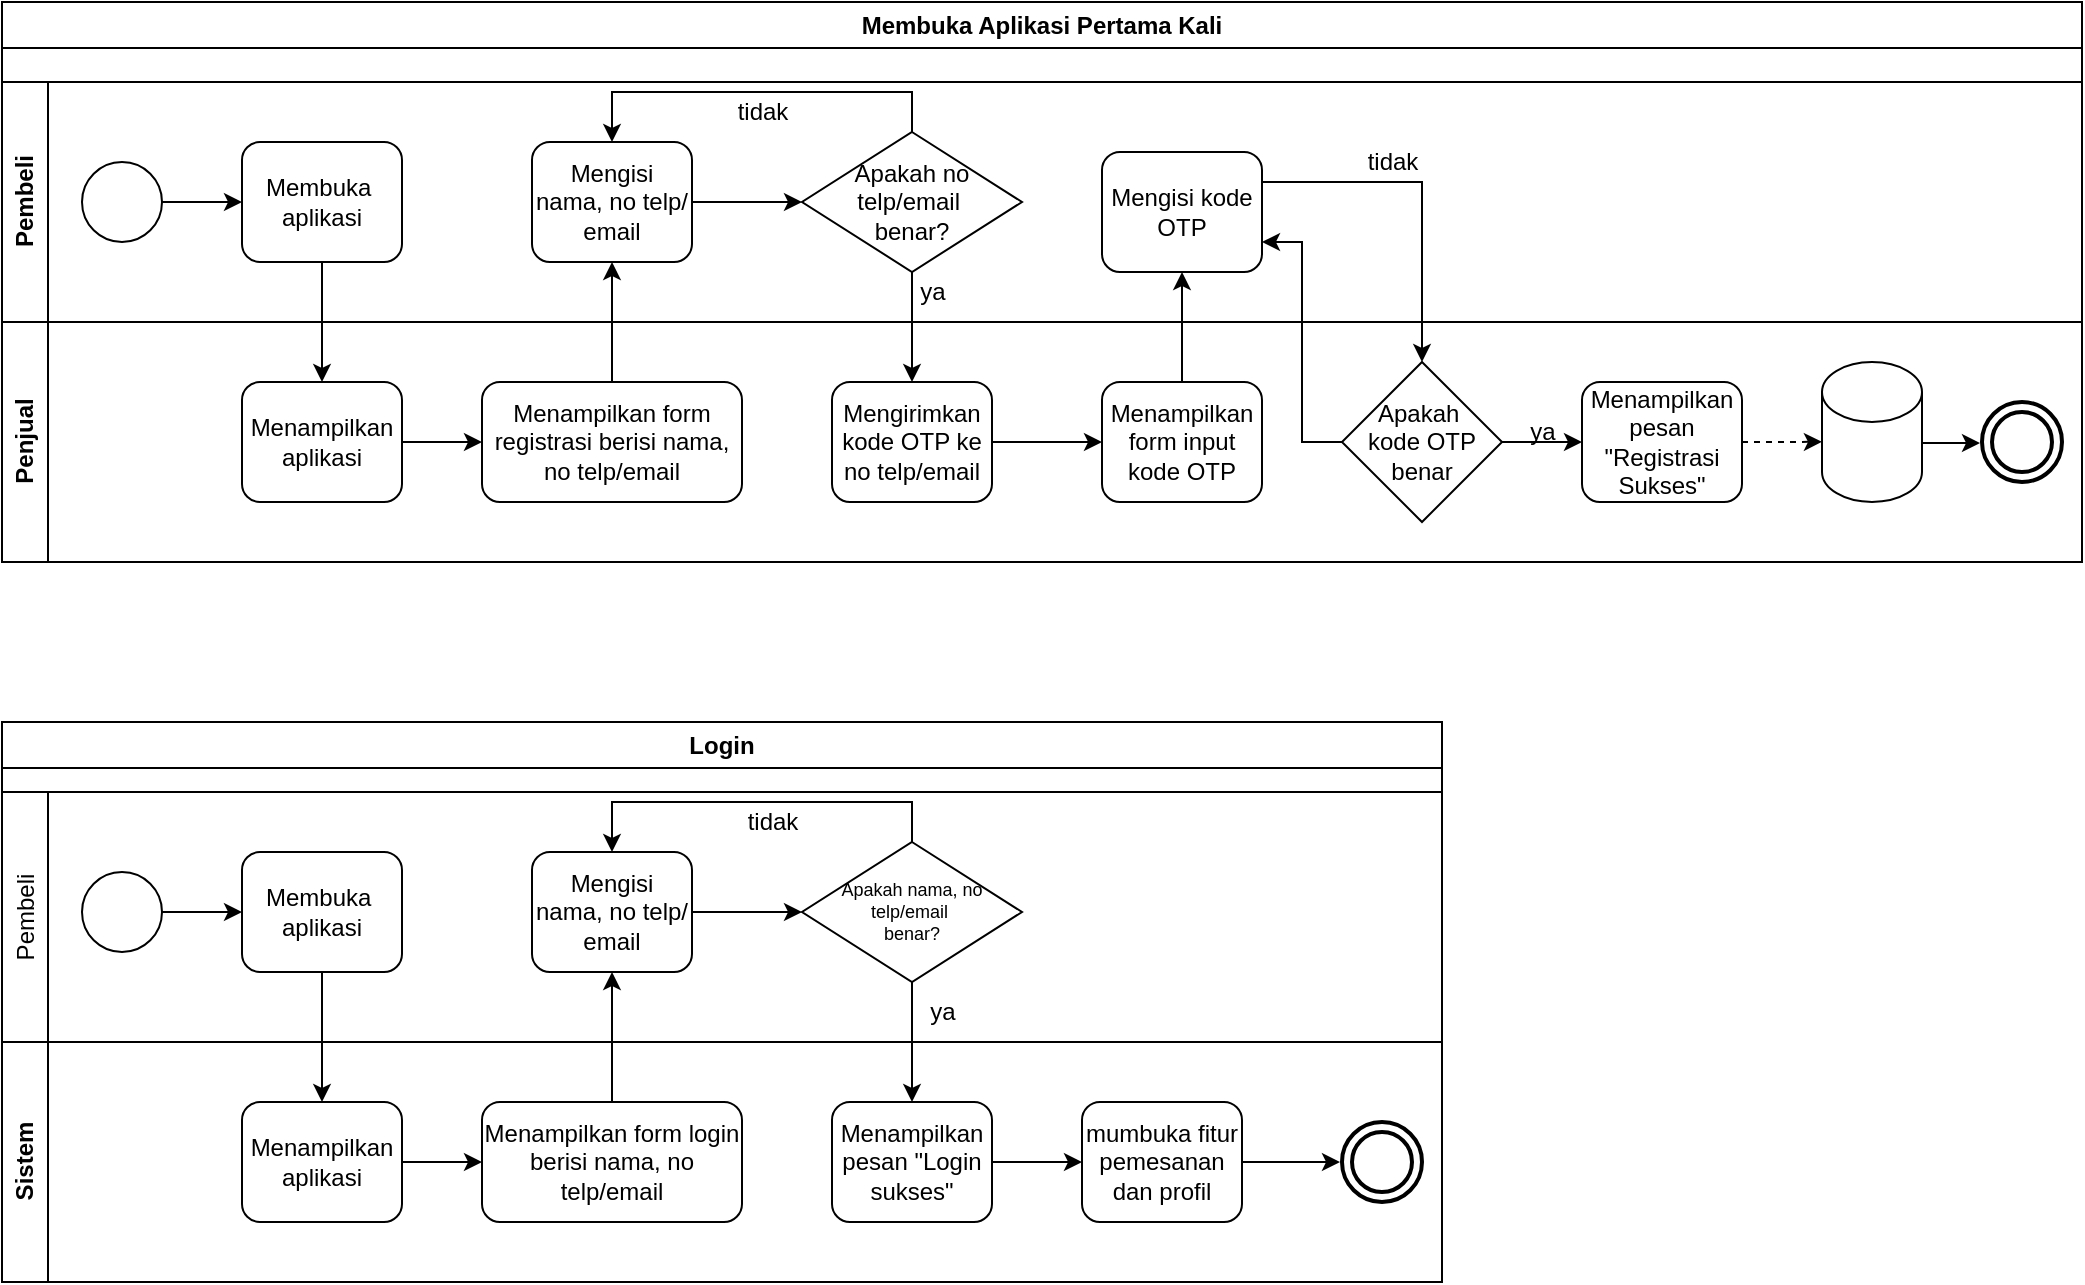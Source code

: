 <mxfile version="26.0.4">
  <diagram name="Halaman-1" id="dJWml7e_3UsgryPbaNAH">
    <mxGraphModel dx="1477" dy="674" grid="1" gridSize="10" guides="1" tooltips="1" connect="1" arrows="1" fold="1" page="1" pageScale="10" pageWidth="827" pageHeight="1169" math="0" shadow="0">
      <root>
        <mxCell id="0" />
        <mxCell id="1" parent="0" />
        <mxCell id="1x1_cKniDCLI9DL_jRmz-61" value="Membuka Aplikasi Pertama Kali" style="swimlane;whiteSpace=wrap;html=1;" parent="1" vertex="1">
          <mxGeometry width="1040" height="280" as="geometry" />
        </mxCell>
        <mxCell id="1x1_cKniDCLI9DL_jRmz-62" value="Pembeli" style="swimlane;horizontal=0;whiteSpace=wrap;html=1;" parent="1x1_cKniDCLI9DL_jRmz-61" vertex="1">
          <mxGeometry y="40" width="1040" height="120" as="geometry" />
        </mxCell>
        <mxCell id="v4LzWEk5CZVGfWKohJ5e-2" style="edgeStyle=orthogonalEdgeStyle;rounded=0;orthogonalLoop=1;jettySize=auto;html=1;exitX=1;exitY=0.5;exitDx=0;exitDy=0;entryX=0;entryY=0.5;entryDx=0;entryDy=0;" edge="1" parent="1x1_cKniDCLI9DL_jRmz-62" source="1x1_cKniDCLI9DL_jRmz-66" target="1x1_cKniDCLI9DL_jRmz-67">
          <mxGeometry relative="1" as="geometry" />
        </mxCell>
        <mxCell id="1x1_cKniDCLI9DL_jRmz-66" value="" style="ellipse;whiteSpace=wrap;html=1;aspect=fixed;" parent="1x1_cKniDCLI9DL_jRmz-62" vertex="1">
          <mxGeometry x="40" y="40" width="40" height="40" as="geometry" />
        </mxCell>
        <mxCell id="1x1_cKniDCLI9DL_jRmz-67" value="Membuka&amp;nbsp;&lt;div&gt;aplikasi&lt;/div&gt;" style="rounded=1;whiteSpace=wrap;html=1;" parent="1x1_cKniDCLI9DL_jRmz-62" vertex="1">
          <mxGeometry x="120" y="30" width="80" height="60" as="geometry" />
        </mxCell>
        <mxCell id="1x1_cKniDCLI9DL_jRmz-81" style="edgeStyle=orthogonalEdgeStyle;rounded=0;orthogonalLoop=1;jettySize=auto;html=1;exitX=1;exitY=0.5;exitDx=0;exitDy=0;entryX=0;entryY=0.5;entryDx=0;entryDy=0;" parent="1x1_cKniDCLI9DL_jRmz-62" source="1x1_cKniDCLI9DL_jRmz-72" target="1x1_cKniDCLI9DL_jRmz-77" edge="1">
          <mxGeometry relative="1" as="geometry" />
        </mxCell>
        <mxCell id="1x1_cKniDCLI9DL_jRmz-72" value="Mengisi nama, no telp/ email" style="rounded=1;whiteSpace=wrap;html=1;" parent="1x1_cKniDCLI9DL_jRmz-62" vertex="1">
          <mxGeometry x="265" y="30" width="80" height="60" as="geometry" />
        </mxCell>
        <mxCell id="1x1_cKniDCLI9DL_jRmz-78" style="edgeStyle=orthogonalEdgeStyle;rounded=0;orthogonalLoop=1;jettySize=auto;html=1;exitX=0.5;exitY=0;exitDx=0;exitDy=0;entryX=0.5;entryY=0;entryDx=0;entryDy=0;" parent="1x1_cKniDCLI9DL_jRmz-62" source="1x1_cKniDCLI9DL_jRmz-77" target="1x1_cKniDCLI9DL_jRmz-72" edge="1">
          <mxGeometry relative="1" as="geometry" />
        </mxCell>
        <mxCell id="1x1_cKniDCLI9DL_jRmz-77" value="Apakah no telp/email&amp;nbsp;&lt;div&gt;benar?&lt;/div&gt;" style="rhombus;whiteSpace=wrap;html=1;" parent="1x1_cKniDCLI9DL_jRmz-62" vertex="1">
          <mxGeometry x="400" y="25" width="110" height="70" as="geometry" />
        </mxCell>
        <mxCell id="1x1_cKniDCLI9DL_jRmz-85" value="Mengisi kode OTP" style="rounded=1;whiteSpace=wrap;html=1;" parent="1x1_cKniDCLI9DL_jRmz-62" vertex="1">
          <mxGeometry x="550" y="35" width="80" height="60" as="geometry" />
        </mxCell>
        <mxCell id="v4LzWEk5CZVGfWKohJ5e-10" value="ya" style="text;html=1;align=center;verticalAlign=middle;resizable=0;points=[];autosize=1;strokeColor=none;fillColor=none;" vertex="1" parent="1x1_cKniDCLI9DL_jRmz-62">
          <mxGeometry x="445" y="90" width="40" height="30" as="geometry" />
        </mxCell>
        <mxCell id="v4LzWEk5CZVGfWKohJ5e-11" value="tidak" style="text;html=1;align=center;verticalAlign=middle;resizable=0;points=[];autosize=1;strokeColor=none;fillColor=none;" vertex="1" parent="1x1_cKniDCLI9DL_jRmz-62">
          <mxGeometry x="355" width="50" height="30" as="geometry" />
        </mxCell>
        <mxCell id="v4LzWEk5CZVGfWKohJ5e-13" value="tidak" style="text;html=1;align=center;verticalAlign=middle;resizable=0;points=[];autosize=1;strokeColor=none;fillColor=none;" vertex="1" parent="1x1_cKniDCLI9DL_jRmz-62">
          <mxGeometry x="670" y="25" width="50" height="30" as="geometry" />
        </mxCell>
        <mxCell id="1x1_cKniDCLI9DL_jRmz-64" value="Penjual" style="swimlane;horizontal=0;whiteSpace=wrap;html=1;" parent="1x1_cKniDCLI9DL_jRmz-61" vertex="1">
          <mxGeometry y="160" width="1040" height="120" as="geometry" />
        </mxCell>
        <mxCell id="1x1_cKniDCLI9DL_jRmz-80" style="edgeStyle=orthogonalEdgeStyle;rounded=0;orthogonalLoop=1;jettySize=auto;html=1;exitX=1;exitY=0.5;exitDx=0;exitDy=0;entryX=0;entryY=0.5;entryDx=0;entryDy=0;" parent="1x1_cKniDCLI9DL_jRmz-64" source="1x1_cKniDCLI9DL_jRmz-69" target="1x1_cKniDCLI9DL_jRmz-71" edge="1">
          <mxGeometry relative="1" as="geometry" />
        </mxCell>
        <mxCell id="1x1_cKniDCLI9DL_jRmz-69" value="Menampilkan aplikasi" style="rounded=1;whiteSpace=wrap;html=1;" parent="1x1_cKniDCLI9DL_jRmz-64" vertex="1">
          <mxGeometry x="120" y="30" width="80" height="60" as="geometry" />
        </mxCell>
        <mxCell id="1x1_cKniDCLI9DL_jRmz-71" value="Menampilkan form registrasi berisi nama, no telp/email" style="rounded=1;whiteSpace=wrap;html=1;" parent="1x1_cKniDCLI9DL_jRmz-64" vertex="1">
          <mxGeometry x="240" y="30" width="130" height="60" as="geometry" />
        </mxCell>
        <mxCell id="1x1_cKniDCLI9DL_jRmz-84" style="edgeStyle=orthogonalEdgeStyle;rounded=0;orthogonalLoop=1;jettySize=auto;html=1;exitX=1;exitY=0.5;exitDx=0;exitDy=0;entryX=0;entryY=0.5;entryDx=0;entryDy=0;" parent="1x1_cKniDCLI9DL_jRmz-64" source="1x1_cKniDCLI9DL_jRmz-73" target="1x1_cKniDCLI9DL_jRmz-83" edge="1">
          <mxGeometry relative="1" as="geometry" />
        </mxCell>
        <mxCell id="1x1_cKniDCLI9DL_jRmz-73" value="Mengirimkan kode OTP ke no telp/email" style="rounded=1;whiteSpace=wrap;html=1;" parent="1x1_cKniDCLI9DL_jRmz-64" vertex="1">
          <mxGeometry x="415" y="30" width="80" height="60" as="geometry" />
        </mxCell>
        <mxCell id="1x1_cKniDCLI9DL_jRmz-83" value="Menampilkan form input kode OTP" style="rounded=1;whiteSpace=wrap;html=1;" parent="1x1_cKniDCLI9DL_jRmz-64" vertex="1">
          <mxGeometry x="550" y="30" width="80" height="60" as="geometry" />
        </mxCell>
        <mxCell id="1x1_cKniDCLI9DL_jRmz-91" style="edgeStyle=orthogonalEdgeStyle;rounded=0;orthogonalLoop=1;jettySize=auto;html=1;exitX=1;exitY=0.5;exitDx=0;exitDy=0;entryX=0;entryY=0.5;entryDx=0;entryDy=0;" parent="1x1_cKniDCLI9DL_jRmz-64" source="1x1_cKniDCLI9DL_jRmz-87" target="1x1_cKniDCLI9DL_jRmz-90" edge="1">
          <mxGeometry relative="1" as="geometry" />
        </mxCell>
        <mxCell id="1x1_cKniDCLI9DL_jRmz-87" value="Apakah&amp;nbsp;&lt;div&gt;kode OTP benar&lt;/div&gt;" style="rhombus;whiteSpace=wrap;html=1;" parent="1x1_cKniDCLI9DL_jRmz-64" vertex="1">
          <mxGeometry x="670" y="20" width="80" height="80" as="geometry" />
        </mxCell>
        <mxCell id="1x1_cKniDCLI9DL_jRmz-90" value="Menampilkan pesan &quot;Registrasi Sukses&quot;" style="rounded=1;whiteSpace=wrap;html=1;" parent="1x1_cKniDCLI9DL_jRmz-64" vertex="1">
          <mxGeometry x="790" y="30" width="80" height="60" as="geometry" />
        </mxCell>
        <mxCell id="v4LzWEk5CZVGfWKohJ5e-8" style="edgeStyle=orthogonalEdgeStyle;rounded=0;orthogonalLoop=1;jettySize=auto;html=1;exitX=1.007;exitY=0.579;exitDx=0;exitDy=0;exitPerimeter=0;entryX=0;entryY=0.5;entryDx=0;entryDy=0;" edge="1" parent="1x1_cKniDCLI9DL_jRmz-64" source="1x1_cKniDCLI9DL_jRmz-92" target="v4LzWEk5CZVGfWKohJ5e-3">
          <mxGeometry relative="1" as="geometry" />
        </mxCell>
        <mxCell id="1x1_cKniDCLI9DL_jRmz-92" value="" style="shape=cylinder3;whiteSpace=wrap;html=1;boundedLbl=1;backgroundOutline=1;size=15;" parent="1x1_cKniDCLI9DL_jRmz-64" vertex="1">
          <mxGeometry x="910" y="20" width="50" height="70" as="geometry" />
        </mxCell>
        <mxCell id="v4LzWEk5CZVGfWKohJ5e-3" value="" style="ellipse;whiteSpace=wrap;html=1;aspect=fixed;perimeterSpacing=1;strokeWidth=2;gradientColor=none;fillStyle=auto;" vertex="1" parent="1x1_cKniDCLI9DL_jRmz-64">
          <mxGeometry x="990" y="40" width="40" height="40" as="geometry" />
        </mxCell>
        <mxCell id="v4LzWEk5CZVGfWKohJ5e-4" style="edgeStyle=orthogonalEdgeStyle;rounded=0;orthogonalLoop=1;jettySize=auto;html=1;exitX=1;exitY=0.5;exitDx=0;exitDy=0;entryX=-0.001;entryY=0.57;entryDx=0;entryDy=0;entryPerimeter=0;dashed=1;" edge="1" parent="1x1_cKniDCLI9DL_jRmz-64" source="1x1_cKniDCLI9DL_jRmz-90" target="1x1_cKniDCLI9DL_jRmz-92">
          <mxGeometry relative="1" as="geometry" />
        </mxCell>
        <mxCell id="v4LzWEk5CZVGfWKohJ5e-9" value="" style="ellipse;whiteSpace=wrap;html=1;aspect=fixed;perimeterSpacing=1;strokeWidth=2;gradientColor=none;fillStyle=auto;" vertex="1" parent="1x1_cKniDCLI9DL_jRmz-64">
          <mxGeometry x="995" y="45" width="30" height="30" as="geometry" />
        </mxCell>
        <mxCell id="v4LzWEk5CZVGfWKohJ5e-12" value="ya" style="text;html=1;align=center;verticalAlign=middle;resizable=0;points=[];autosize=1;strokeColor=none;fillColor=none;" vertex="1" parent="1x1_cKniDCLI9DL_jRmz-64">
          <mxGeometry x="750" y="40" width="40" height="30" as="geometry" />
        </mxCell>
        <mxCell id="1x1_cKniDCLI9DL_jRmz-76" style="edgeStyle=orthogonalEdgeStyle;rounded=0;orthogonalLoop=1;jettySize=auto;html=1;exitX=0.5;exitY=0;exitDx=0;exitDy=0;entryX=0.5;entryY=1;entryDx=0;entryDy=0;" parent="1x1_cKniDCLI9DL_jRmz-61" source="1x1_cKniDCLI9DL_jRmz-71" target="1x1_cKniDCLI9DL_jRmz-72" edge="1">
          <mxGeometry relative="1" as="geometry" />
        </mxCell>
        <mxCell id="1x1_cKniDCLI9DL_jRmz-79" style="edgeStyle=orthogonalEdgeStyle;rounded=0;orthogonalLoop=1;jettySize=auto;html=1;exitX=0.5;exitY=1;exitDx=0;exitDy=0;entryX=0.5;entryY=0;entryDx=0;entryDy=0;" parent="1x1_cKniDCLI9DL_jRmz-61" source="1x1_cKniDCLI9DL_jRmz-67" target="1x1_cKniDCLI9DL_jRmz-69" edge="1">
          <mxGeometry relative="1" as="geometry" />
        </mxCell>
        <mxCell id="1x1_cKniDCLI9DL_jRmz-82" style="edgeStyle=orthogonalEdgeStyle;rounded=0;orthogonalLoop=1;jettySize=auto;html=1;exitX=0.5;exitY=1;exitDx=0;exitDy=0;entryX=0.5;entryY=0;entryDx=0;entryDy=0;" parent="1x1_cKniDCLI9DL_jRmz-61" source="1x1_cKniDCLI9DL_jRmz-77" target="1x1_cKniDCLI9DL_jRmz-73" edge="1">
          <mxGeometry relative="1" as="geometry" />
        </mxCell>
        <mxCell id="1x1_cKniDCLI9DL_jRmz-86" style="edgeStyle=orthogonalEdgeStyle;rounded=0;orthogonalLoop=1;jettySize=auto;html=1;exitX=0.5;exitY=0;exitDx=0;exitDy=0;entryX=0.5;entryY=1;entryDx=0;entryDy=0;" parent="1x1_cKniDCLI9DL_jRmz-61" source="1x1_cKniDCLI9DL_jRmz-83" target="1x1_cKniDCLI9DL_jRmz-85" edge="1">
          <mxGeometry relative="1" as="geometry" />
        </mxCell>
        <mxCell id="1x1_cKniDCLI9DL_jRmz-88" style="edgeStyle=orthogonalEdgeStyle;rounded=0;orthogonalLoop=1;jettySize=auto;html=1;exitX=1;exitY=0.25;exitDx=0;exitDy=0;entryX=0.5;entryY=0;entryDx=0;entryDy=0;" parent="1x1_cKniDCLI9DL_jRmz-61" source="1x1_cKniDCLI9DL_jRmz-85" target="1x1_cKniDCLI9DL_jRmz-87" edge="1">
          <mxGeometry relative="1" as="geometry" />
        </mxCell>
        <mxCell id="1x1_cKniDCLI9DL_jRmz-89" style="edgeStyle=orthogonalEdgeStyle;rounded=0;orthogonalLoop=1;jettySize=auto;html=1;exitX=0;exitY=0.5;exitDx=0;exitDy=0;entryX=1;entryY=0.75;entryDx=0;entryDy=0;" parent="1x1_cKniDCLI9DL_jRmz-61" source="1x1_cKniDCLI9DL_jRmz-87" target="1x1_cKniDCLI9DL_jRmz-85" edge="1">
          <mxGeometry relative="1" as="geometry" />
        </mxCell>
        <mxCell id="v4LzWEk5CZVGfWKohJ5e-50" value="Login" style="swimlane;whiteSpace=wrap;html=1;" vertex="1" parent="1">
          <mxGeometry y="360" width="720" height="280" as="geometry" />
        </mxCell>
        <mxCell id="v4LzWEk5CZVGfWKohJ5e-67" value="Sistem" style="swimlane;horizontal=0;whiteSpace=wrap;html=1;" vertex="1" parent="v4LzWEk5CZVGfWKohJ5e-50">
          <mxGeometry y="160" width="720" height="120" as="geometry" />
        </mxCell>
        <mxCell id="v4LzWEk5CZVGfWKohJ5e-82" style="edgeStyle=orthogonalEdgeStyle;rounded=0;orthogonalLoop=1;jettySize=auto;html=1;exitX=1;exitY=0.5;exitDx=0;exitDy=0;entryX=0;entryY=0.5;entryDx=0;entryDy=0;" edge="1" parent="v4LzWEk5CZVGfWKohJ5e-67" source="v4LzWEk5CZVGfWKohJ5e-71" target="v4LzWEk5CZVGfWKohJ5e-72">
          <mxGeometry relative="1" as="geometry" />
        </mxCell>
        <mxCell id="v4LzWEk5CZVGfWKohJ5e-71" value="Menampilkan aplikasi" style="rounded=1;whiteSpace=wrap;html=1;" vertex="1" parent="v4LzWEk5CZVGfWKohJ5e-67">
          <mxGeometry x="120" y="30" width="80" height="60" as="geometry" />
        </mxCell>
        <mxCell id="v4LzWEk5CZVGfWKohJ5e-72" value="Menampilkan form login berisi nama, no telp/email" style="rounded=1;whiteSpace=wrap;html=1;" vertex="1" parent="v4LzWEk5CZVGfWKohJ5e-67">
          <mxGeometry x="240" y="30" width="130" height="60" as="geometry" />
        </mxCell>
        <mxCell id="v4LzWEk5CZVGfWKohJ5e-84" style="edgeStyle=orthogonalEdgeStyle;rounded=0;orthogonalLoop=1;jettySize=auto;html=1;exitX=1;exitY=0.5;exitDx=0;exitDy=0;entryX=0;entryY=0.5;entryDx=0;entryDy=0;" edge="1" parent="v4LzWEk5CZVGfWKohJ5e-67" source="v4LzWEk5CZVGfWKohJ5e-77" target="v4LzWEk5CZVGfWKohJ5e-83">
          <mxGeometry relative="1" as="geometry" />
        </mxCell>
        <mxCell id="v4LzWEk5CZVGfWKohJ5e-77" value="Menampilkan pesan &quot;Login sukses&quot;" style="rounded=1;whiteSpace=wrap;html=1;" vertex="1" parent="v4LzWEk5CZVGfWKohJ5e-67">
          <mxGeometry x="415" y="30" width="80" height="60" as="geometry" />
        </mxCell>
        <mxCell id="v4LzWEk5CZVGfWKohJ5e-91" style="edgeStyle=orthogonalEdgeStyle;rounded=0;orthogonalLoop=1;jettySize=auto;html=1;exitX=1;exitY=0.5;exitDx=0;exitDy=0;entryX=0;entryY=0.5;entryDx=0;entryDy=0;" edge="1" parent="v4LzWEk5CZVGfWKohJ5e-67" source="v4LzWEk5CZVGfWKohJ5e-83" target="v4LzWEk5CZVGfWKohJ5e-89">
          <mxGeometry relative="1" as="geometry" />
        </mxCell>
        <mxCell id="v4LzWEk5CZVGfWKohJ5e-83" value="mumbuka fitur pemesanan dan profil" style="rounded=1;whiteSpace=wrap;html=1;" vertex="1" parent="v4LzWEk5CZVGfWKohJ5e-67">
          <mxGeometry x="540" y="30" width="80" height="60" as="geometry" />
        </mxCell>
        <mxCell id="v4LzWEk5CZVGfWKohJ5e-89" value="" style="ellipse;whiteSpace=wrap;html=1;aspect=fixed;perimeterSpacing=1;strokeWidth=2;gradientColor=none;fillStyle=auto;" vertex="1" parent="v4LzWEk5CZVGfWKohJ5e-67">
          <mxGeometry x="670" y="40" width="40" height="40" as="geometry" />
        </mxCell>
        <mxCell id="v4LzWEk5CZVGfWKohJ5e-90" value="" style="ellipse;whiteSpace=wrap;html=1;aspect=fixed;perimeterSpacing=1;strokeWidth=2;gradientColor=none;fillStyle=auto;" vertex="1" parent="v4LzWEk5CZVGfWKohJ5e-67">
          <mxGeometry x="675" y="45" width="30" height="30" as="geometry" />
        </mxCell>
        <mxCell id="v4LzWEk5CZVGfWKohJ5e-68" value="Pembeli" style="swimlane;horizontal=0;whiteSpace=wrap;html=1;startSize=23;fontStyle=0;fontSize=12;" vertex="1" parent="v4LzWEk5CZVGfWKohJ5e-50">
          <mxGeometry y="35" width="720" height="125" as="geometry" />
        </mxCell>
        <mxCell id="v4LzWEk5CZVGfWKohJ5e-80" style="edgeStyle=orthogonalEdgeStyle;rounded=0;orthogonalLoop=1;jettySize=auto;html=1;exitX=1;exitY=0.5;exitDx=0;exitDy=0;entryX=0;entryY=0.5;entryDx=0;entryDy=0;" edge="1" parent="v4LzWEk5CZVGfWKohJ5e-68" source="v4LzWEk5CZVGfWKohJ5e-69" target="v4LzWEk5CZVGfWKohJ5e-70">
          <mxGeometry relative="1" as="geometry" />
        </mxCell>
        <mxCell id="v4LzWEk5CZVGfWKohJ5e-69" value="" style="ellipse;whiteSpace=wrap;html=1;aspect=fixed;" vertex="1" parent="v4LzWEk5CZVGfWKohJ5e-68">
          <mxGeometry x="40" y="40" width="40" height="40" as="geometry" />
        </mxCell>
        <mxCell id="v4LzWEk5CZVGfWKohJ5e-70" value="Membuka&amp;nbsp;&lt;div&gt;aplikasi&lt;/div&gt;" style="rounded=1;whiteSpace=wrap;html=1;" vertex="1" parent="v4LzWEk5CZVGfWKohJ5e-68">
          <mxGeometry x="120" y="30" width="80" height="60" as="geometry" />
        </mxCell>
        <mxCell id="v4LzWEk5CZVGfWKohJ5e-79" style="edgeStyle=orthogonalEdgeStyle;rounded=0;orthogonalLoop=1;jettySize=auto;html=1;exitX=1;exitY=0.5;exitDx=0;exitDy=0;entryX=0;entryY=0.5;entryDx=0;entryDy=0;" edge="1" parent="v4LzWEk5CZVGfWKohJ5e-68" source="v4LzWEk5CZVGfWKohJ5e-73" target="v4LzWEk5CZVGfWKohJ5e-75">
          <mxGeometry relative="1" as="geometry" />
        </mxCell>
        <mxCell id="v4LzWEk5CZVGfWKohJ5e-73" value="Mengisi nama, no telp/ email" style="rounded=1;whiteSpace=wrap;html=1;" vertex="1" parent="v4LzWEk5CZVGfWKohJ5e-68">
          <mxGeometry x="265" y="30" width="80" height="60" as="geometry" />
        </mxCell>
        <mxCell id="v4LzWEk5CZVGfWKohJ5e-76" style="edgeStyle=orthogonalEdgeStyle;rounded=0;orthogonalLoop=1;jettySize=auto;html=1;exitX=0.5;exitY=0;exitDx=0;exitDy=0;entryX=0.5;entryY=0;entryDx=0;entryDy=0;" edge="1" parent="v4LzWEk5CZVGfWKohJ5e-68" source="v4LzWEk5CZVGfWKohJ5e-75" target="v4LzWEk5CZVGfWKohJ5e-73">
          <mxGeometry relative="1" as="geometry" />
        </mxCell>
        <mxCell id="v4LzWEk5CZVGfWKohJ5e-75" value="Apakah nama, no telp/email&amp;nbsp;&lt;div&gt;benar?&lt;/div&gt;" style="rhombus;whiteSpace=wrap;html=1;spacing=2;fontSize=9;fontStyle=0" vertex="1" parent="v4LzWEk5CZVGfWKohJ5e-68">
          <mxGeometry x="400" y="25" width="110" height="70" as="geometry" />
        </mxCell>
        <mxCell id="v4LzWEk5CZVGfWKohJ5e-85" value="ya" style="text;html=1;align=center;verticalAlign=middle;resizable=0;points=[];autosize=1;strokeColor=none;fillColor=none;" vertex="1" parent="v4LzWEk5CZVGfWKohJ5e-68">
          <mxGeometry x="450" y="95" width="40" height="30" as="geometry" />
        </mxCell>
        <mxCell id="v4LzWEk5CZVGfWKohJ5e-87" value="tidak" style="text;html=1;align=center;verticalAlign=middle;resizable=0;points=[];autosize=1;strokeColor=none;fillColor=none;" vertex="1" parent="v4LzWEk5CZVGfWKohJ5e-68">
          <mxGeometry x="360" width="50" height="30" as="geometry" />
        </mxCell>
        <mxCell id="v4LzWEk5CZVGfWKohJ5e-74" style="edgeStyle=orthogonalEdgeStyle;rounded=0;orthogonalLoop=1;jettySize=auto;html=1;exitX=0.5;exitY=0;exitDx=0;exitDy=0;entryX=0.5;entryY=1;entryDx=0;entryDy=0;" edge="1" parent="v4LzWEk5CZVGfWKohJ5e-50" source="v4LzWEk5CZVGfWKohJ5e-72" target="v4LzWEk5CZVGfWKohJ5e-73">
          <mxGeometry relative="1" as="geometry" />
        </mxCell>
        <mxCell id="v4LzWEk5CZVGfWKohJ5e-78" style="edgeStyle=orthogonalEdgeStyle;rounded=0;orthogonalLoop=1;jettySize=auto;html=1;exitX=0.5;exitY=1;exitDx=0;exitDy=0;entryX=0.5;entryY=0;entryDx=0;entryDy=0;" edge="1" parent="v4LzWEk5CZVGfWKohJ5e-50" source="v4LzWEk5CZVGfWKohJ5e-75" target="v4LzWEk5CZVGfWKohJ5e-77">
          <mxGeometry relative="1" as="geometry" />
        </mxCell>
        <mxCell id="v4LzWEk5CZVGfWKohJ5e-81" style="edgeStyle=orthogonalEdgeStyle;rounded=0;orthogonalLoop=1;jettySize=auto;html=1;exitX=0.5;exitY=1;exitDx=0;exitDy=0;entryX=0.5;entryY=0;entryDx=0;entryDy=0;" edge="1" parent="v4LzWEk5CZVGfWKohJ5e-50" source="v4LzWEk5CZVGfWKohJ5e-70" target="v4LzWEk5CZVGfWKohJ5e-71">
          <mxGeometry relative="1" as="geometry" />
        </mxCell>
      </root>
    </mxGraphModel>
  </diagram>
</mxfile>
